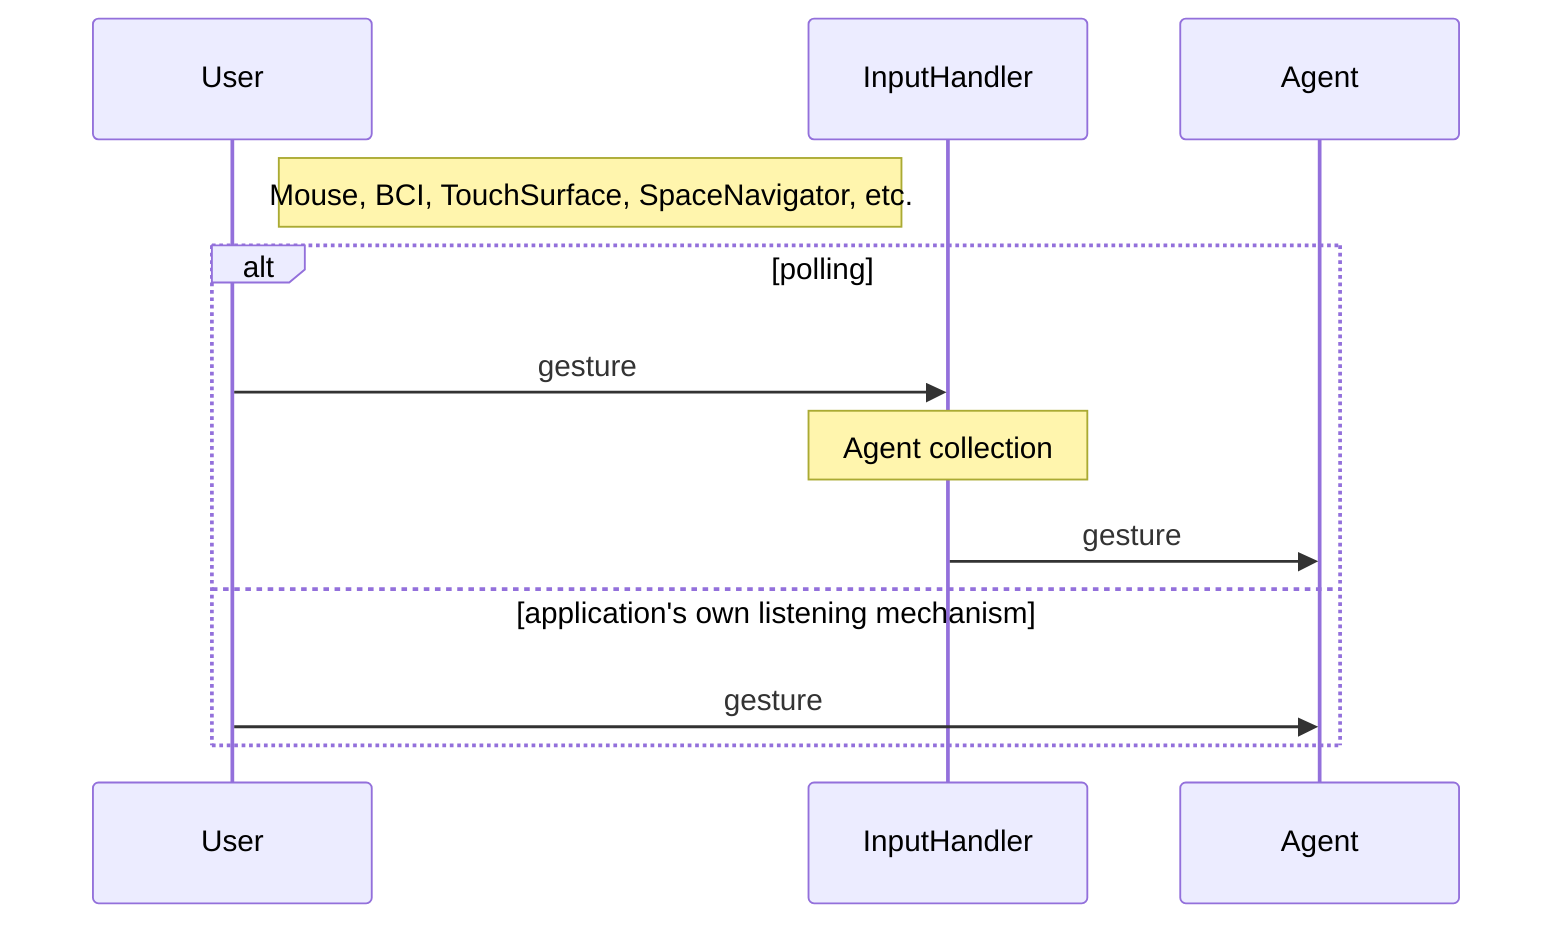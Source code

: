 sequenceDiagram
    Note right of User: Mouse, BCI, TouchSurface, SpaceNavigator, etc.
    alt polling
        User->>InputHandler: gesture
        Note over InputHandler: Agent collection
        %alt pollFeed
            InputHandler->>Agent: gesture
        %else handleFeed
            %InputHandler-->>Agent: gesture
        %end
    else application's own listening mechanism
        User->>Agent: gesture
    end